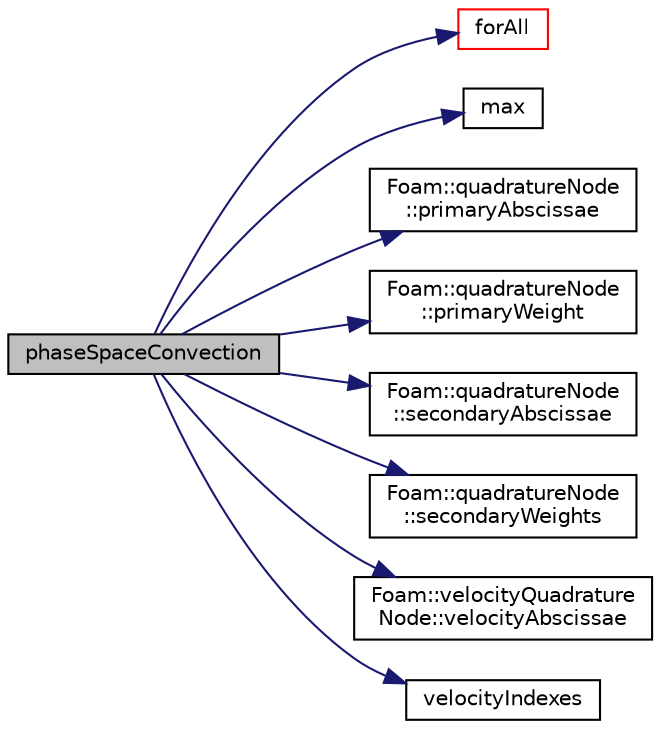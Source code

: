 digraph "phaseSpaceConvection"
{
  bgcolor="transparent";
  edge [fontname="Helvetica",fontsize="10",labelfontname="Helvetica",labelfontsize="10"];
  node [fontname="Helvetica",fontsize="10",shape=record];
  rankdir="LR";
  Node34 [label="phaseSpaceConvection",height=0.2,width=0.4,color="black", fillcolor="grey75", style="filled", fontcolor="black"];
  Node34 -> Node35 [color="midnightblue",fontsize="10",style="solid",fontname="Helvetica"];
  Node35 [label="forAll",height=0.2,width=0.4,color="red",URL="$a01697.html#a661071c857206cff08f25e78275fc863"];
  Node34 -> Node46 [color="midnightblue",fontsize="10",style="solid",fontname="Helvetica"];
  Node46 [label="max",height=0.2,width=0.4,color="black",URL="$a01745.html#af5beeb1c884e5015e07513b14742eddd"];
  Node34 -> Node47 [color="midnightblue",fontsize="10",style="solid",fontname="Helvetica"];
  Node47 [label="Foam::quadratureNode\l::primaryAbscissae",height=0.2,width=0.4,color="black",URL="$a02240.html#a44294a401aa4b4cd33e56b6d61967ae6",tooltip="Const access to the scalar abscissa of the node. "];
  Node34 -> Node48 [color="midnightblue",fontsize="10",style="solid",fontname="Helvetica"];
  Node48 [label="Foam::quadratureNode\l::primaryWeight",height=0.2,width=0.4,color="black",URL="$a02240.html#ae744e0be2351d524d75803ea51fe5f69",tooltip="Const access to the weight of the node. "];
  Node34 -> Node49 [color="midnightblue",fontsize="10",style="solid",fontname="Helvetica"];
  Node49 [label="Foam::quadratureNode\l::secondaryAbscissae",height=0.2,width=0.4,color="black",URL="$a02240.html#a1ae11040ca975de93967d8f0452e6de3",tooltip="Const access to the list of secondary abscissae of the node. "];
  Node34 -> Node50 [color="midnightblue",fontsize="10",style="solid",fontname="Helvetica"];
  Node50 [label="Foam::quadratureNode\l::secondaryWeights",height=0.2,width=0.4,color="black",URL="$a02240.html#afc068e8effa3c3cc13c9e15c22058214",tooltip="Const access to the secondary weights of the node. "];
  Node34 -> Node51 [color="midnightblue",fontsize="10",style="solid",fontname="Helvetica"];
  Node51 [label="Foam::velocityQuadrature\lNode::velocityAbscissae",height=0.2,width=0.4,color="black",URL="$a02248.html#af1246788ffe9fb394b0c4095f2322d42",tooltip="Const access to the velocity abscissa of the node. "];
  Node34 -> Node52 [color="midnightblue",fontsize="10",style="solid",fontname="Helvetica"];
  Node52 [label="velocityIndexes",height=0.2,width=0.4,color="black",URL="$a03384.html#a709dbff75cc2b17e2640803b45f1855f"];
}
